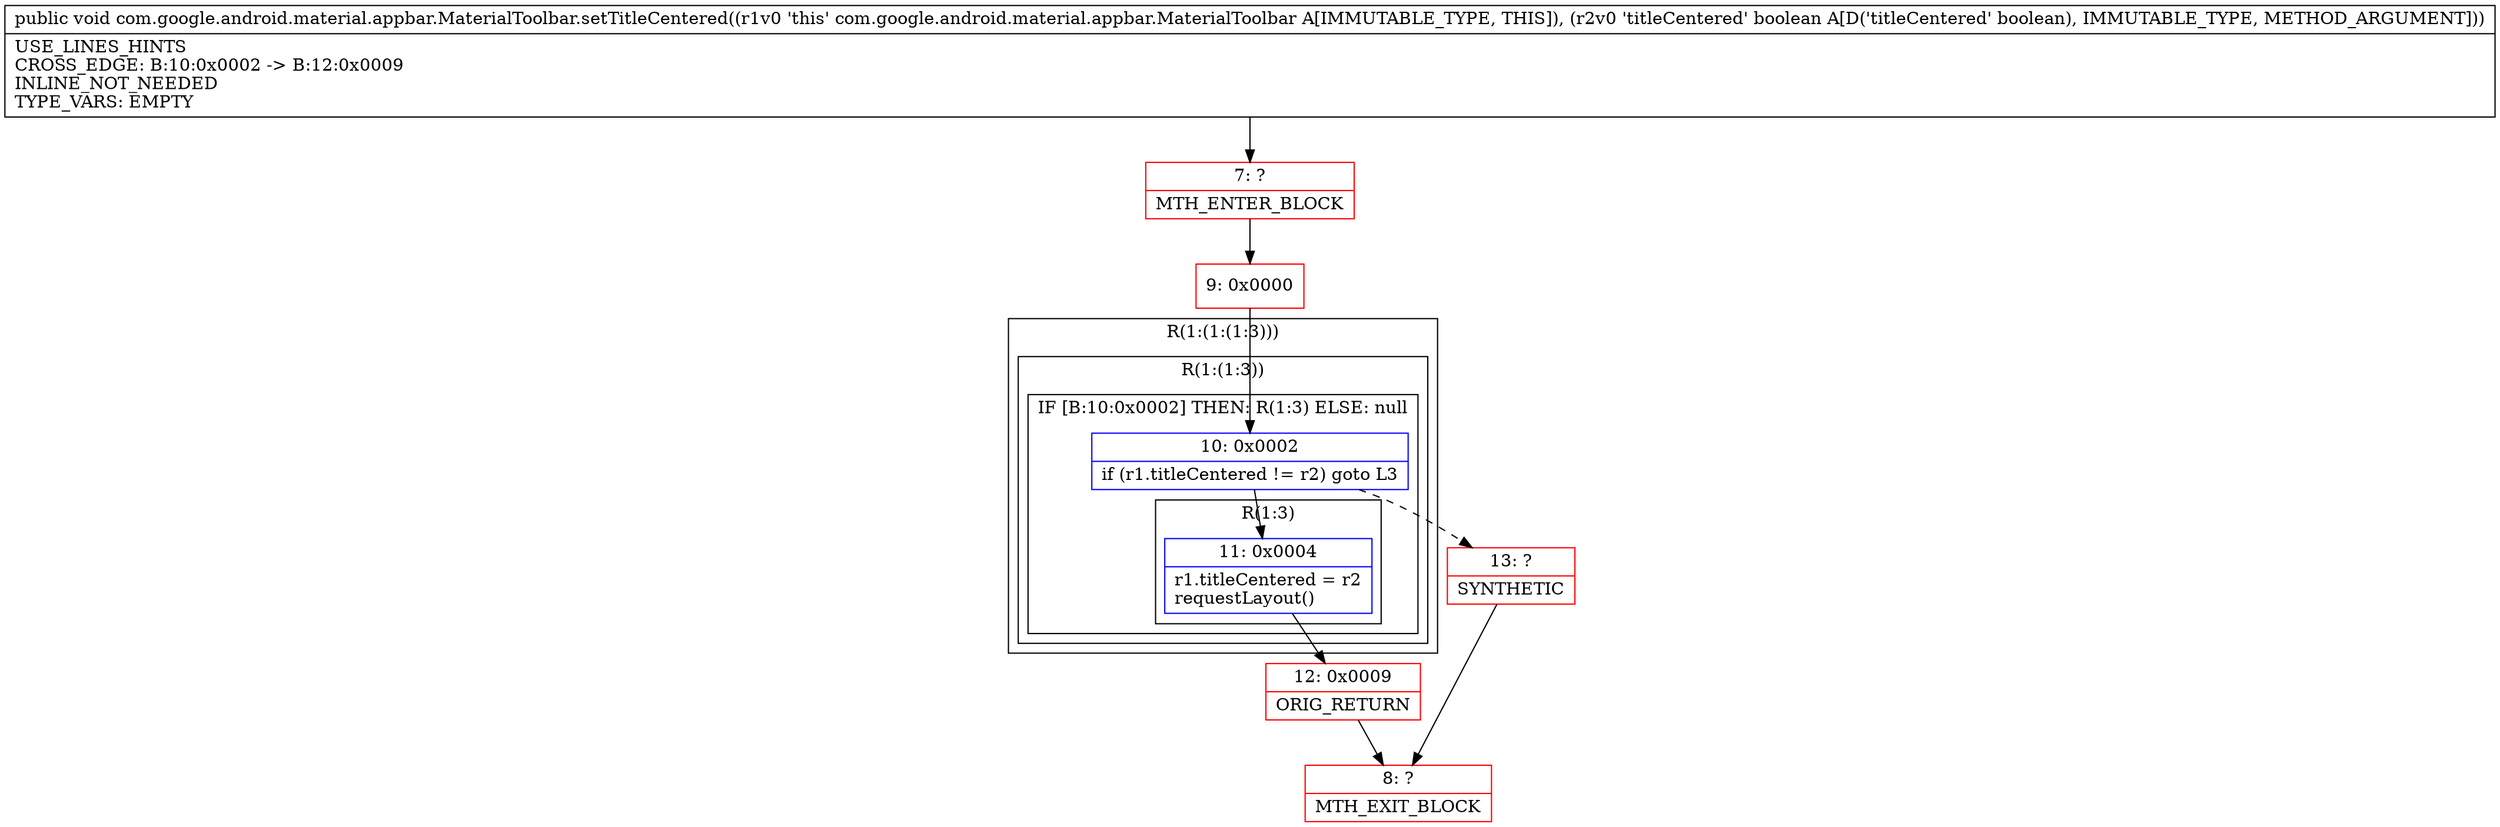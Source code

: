 digraph "CFG forcom.google.android.material.appbar.MaterialToolbar.setTitleCentered(Z)V" {
subgraph cluster_Region_102483142 {
label = "R(1:(1:(1:3)))";
node [shape=record,color=blue];
subgraph cluster_Region_305018461 {
label = "R(1:(1:3))";
node [shape=record,color=blue];
subgraph cluster_IfRegion_564427909 {
label = "IF [B:10:0x0002] THEN: R(1:3) ELSE: null";
node [shape=record,color=blue];
Node_10 [shape=record,label="{10\:\ 0x0002|if (r1.titleCentered != r2) goto L3\l}"];
subgraph cluster_Region_1118045871 {
label = "R(1:3)";
node [shape=record,color=blue];
Node_11 [shape=record,label="{11\:\ 0x0004|r1.titleCentered = r2\lrequestLayout()\l}"];
}
}
}
}
Node_7 [shape=record,color=red,label="{7\:\ ?|MTH_ENTER_BLOCK\l}"];
Node_9 [shape=record,color=red,label="{9\:\ 0x0000}"];
Node_12 [shape=record,color=red,label="{12\:\ 0x0009|ORIG_RETURN\l}"];
Node_8 [shape=record,color=red,label="{8\:\ ?|MTH_EXIT_BLOCK\l}"];
Node_13 [shape=record,color=red,label="{13\:\ ?|SYNTHETIC\l}"];
MethodNode[shape=record,label="{public void com.google.android.material.appbar.MaterialToolbar.setTitleCentered((r1v0 'this' com.google.android.material.appbar.MaterialToolbar A[IMMUTABLE_TYPE, THIS]), (r2v0 'titleCentered' boolean A[D('titleCentered' boolean), IMMUTABLE_TYPE, METHOD_ARGUMENT]))  | USE_LINES_HINTS\lCROSS_EDGE: B:10:0x0002 \-\> B:12:0x0009\lINLINE_NOT_NEEDED\lTYPE_VARS: EMPTY\l}"];
MethodNode -> Node_7;Node_10 -> Node_11;
Node_10 -> Node_13[style=dashed];
Node_11 -> Node_12;
Node_7 -> Node_9;
Node_9 -> Node_10;
Node_12 -> Node_8;
Node_13 -> Node_8;
}

